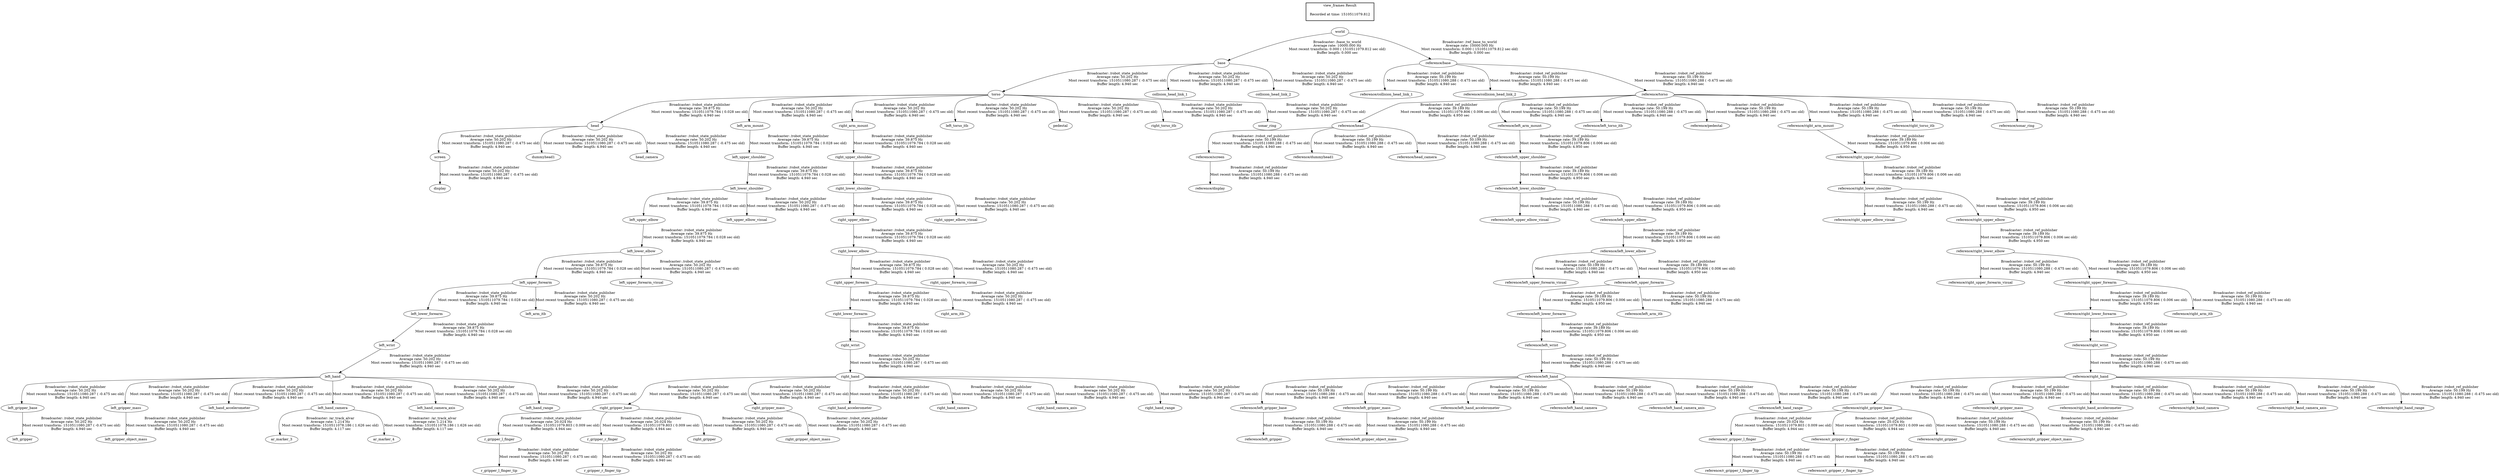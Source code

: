 digraph G {
"world" -> "base"[label="Broadcaster: /base_to_world\nAverage rate: 10000.000 Hz\nMost recent transform: 0.000 ( 1510511079.812 sec old)\nBuffer length: 0.000 sec\n"];
"world" -> "reference/base"[label="Broadcaster: /ref_base_to_world\nAverage rate: 10000.000 Hz\nMost recent transform: 0.000 ( 1510511079.812 sec old)\nBuffer length: 0.000 sec\n"];
"torso" -> "head"[label="Broadcaster: /robot_state_publisher\nAverage rate: 39.875 Hz\nMost recent transform: 1510511079.784 ( 0.028 sec old)\nBuffer length: 4.940 sec\n"];
"base" -> "torso"[label="Broadcaster: /robot_state_publisher\nAverage rate: 50.202 Hz\nMost recent transform: 1510511080.287 ( -0.475 sec old)\nBuffer length: 4.940 sec\n"];
"left_lower_shoulder" -> "left_upper_elbow"[label="Broadcaster: /robot_state_publisher\nAverage rate: 39.875 Hz\nMost recent transform: 1510511079.784 ( 0.028 sec old)\nBuffer length: 4.940 sec\n"];
"left_upper_shoulder" -> "left_lower_shoulder"[label="Broadcaster: /robot_state_publisher\nAverage rate: 39.875 Hz\nMost recent transform: 1510511079.784 ( 0.028 sec old)\nBuffer length: 4.940 sec\n"];
"left_upper_elbow" -> "left_lower_elbow"[label="Broadcaster: /robot_state_publisher\nAverage rate: 39.875 Hz\nMost recent transform: 1510511079.784 ( 0.028 sec old)\nBuffer length: 4.940 sec\n"];
"left_arm_mount" -> "left_upper_shoulder"[label="Broadcaster: /robot_state_publisher\nAverage rate: 39.875 Hz\nMost recent transform: 1510511079.784 ( 0.028 sec old)\nBuffer length: 4.940 sec\n"];
"torso" -> "left_arm_mount"[label="Broadcaster: /robot_state_publisher\nAverage rate: 50.202 Hz\nMost recent transform: 1510511080.287 ( -0.475 sec old)\nBuffer length: 4.940 sec\n"];
"left_lower_elbow" -> "left_upper_forearm"[label="Broadcaster: /robot_state_publisher\nAverage rate: 39.875 Hz\nMost recent transform: 1510511079.784 ( 0.028 sec old)\nBuffer length: 4.940 sec\n"];
"left_upper_forearm" -> "left_lower_forearm"[label="Broadcaster: /robot_state_publisher\nAverage rate: 39.875 Hz\nMost recent transform: 1510511079.784 ( 0.028 sec old)\nBuffer length: 4.940 sec\n"];
"left_lower_forearm" -> "left_wrist"[label="Broadcaster: /robot_state_publisher\nAverage rate: 39.875 Hz\nMost recent transform: 1510511079.784 ( 0.028 sec old)\nBuffer length: 4.940 sec\n"];
"right_lower_shoulder" -> "right_upper_elbow"[label="Broadcaster: /robot_state_publisher\nAverage rate: 39.875 Hz\nMost recent transform: 1510511079.784 ( 0.028 sec old)\nBuffer length: 4.940 sec\n"];
"right_upper_shoulder" -> "right_lower_shoulder"[label="Broadcaster: /robot_state_publisher\nAverage rate: 39.875 Hz\nMost recent transform: 1510511079.784 ( 0.028 sec old)\nBuffer length: 4.940 sec\n"];
"right_upper_elbow" -> "right_lower_elbow"[label="Broadcaster: /robot_state_publisher\nAverage rate: 39.875 Hz\nMost recent transform: 1510511079.784 ( 0.028 sec old)\nBuffer length: 4.940 sec\n"];
"right_arm_mount" -> "right_upper_shoulder"[label="Broadcaster: /robot_state_publisher\nAverage rate: 39.875 Hz\nMost recent transform: 1510511079.784 ( 0.028 sec old)\nBuffer length: 4.940 sec\n"];
"torso" -> "right_arm_mount"[label="Broadcaster: /robot_state_publisher\nAverage rate: 50.202 Hz\nMost recent transform: 1510511080.287 ( -0.475 sec old)\nBuffer length: 4.940 sec\n"];
"right_lower_elbow" -> "right_upper_forearm"[label="Broadcaster: /robot_state_publisher\nAverage rate: 39.875 Hz\nMost recent transform: 1510511079.784 ( 0.028 sec old)\nBuffer length: 4.940 sec\n"];
"right_upper_forearm" -> "right_lower_forearm"[label="Broadcaster: /robot_state_publisher\nAverage rate: 39.875 Hz\nMost recent transform: 1510511079.784 ( 0.028 sec old)\nBuffer length: 4.940 sec\n"];
"right_lower_forearm" -> "right_wrist"[label="Broadcaster: /robot_state_publisher\nAverage rate: 39.875 Hz\nMost recent transform: 1510511079.784 ( 0.028 sec old)\nBuffer length: 4.940 sec\n"];
"reference/base" -> "reference/collision_head_link_1"[label="Broadcaster: /robot_ref_publisher\nAverage rate: 50.199 Hz\nMost recent transform: 1510511080.288 ( -0.475 sec old)\nBuffer length: 4.940 sec\n"];
"reference/base" -> "reference/collision_head_link_2"[label="Broadcaster: /robot_ref_publisher\nAverage rate: 50.199 Hz\nMost recent transform: 1510511080.288 ( -0.475 sec old)\nBuffer length: 4.940 sec\n"];
"reference/screen" -> "reference/display"[label="Broadcaster: /robot_ref_publisher\nAverage rate: 50.199 Hz\nMost recent transform: 1510511080.288 ( -0.475 sec old)\nBuffer length: 4.940 sec\n"];
"reference/head" -> "reference/screen"[label="Broadcaster: /robot_ref_publisher\nAverage rate: 50.199 Hz\nMost recent transform: 1510511080.288 ( -0.475 sec old)\nBuffer length: 4.940 sec\n"];
"reference/head" -> "reference/dummyhead1"[label="Broadcaster: /robot_ref_publisher\nAverage rate: 50.199 Hz\nMost recent transform: 1510511080.288 ( -0.475 sec old)\nBuffer length: 4.940 sec\n"];
"reference/torso" -> "reference/head"[label="Broadcaster: /robot_ref_publisher\nAverage rate: 39.189 Hz\nMost recent transform: 1510511079.806 ( 0.006 sec old)\nBuffer length: 4.950 sec\n"];
"reference/head" -> "reference/head_camera"[label="Broadcaster: /robot_ref_publisher\nAverage rate: 50.199 Hz\nMost recent transform: 1510511080.288 ( -0.475 sec old)\nBuffer length: 4.940 sec\n"];
"reference/left_lower_shoulder" -> "reference/left_upper_elbow_visual"[label="Broadcaster: /robot_ref_publisher\nAverage rate: 50.199 Hz\nMost recent transform: 1510511080.288 ( -0.475 sec old)\nBuffer length: 4.940 sec\n"];
"reference/left_upper_shoulder" -> "reference/left_lower_shoulder"[label="Broadcaster: /robot_ref_publisher\nAverage rate: 39.189 Hz\nMost recent transform: 1510511079.806 ( 0.006 sec old)\nBuffer length: 4.950 sec\n"];
"reference/left_gripper_base" -> "reference/left_gripper"[label="Broadcaster: /robot_ref_publisher\nAverage rate: 50.199 Hz\nMost recent transform: 1510511080.288 ( -0.475 sec old)\nBuffer length: 4.940 sec\n"];
"reference/left_hand" -> "reference/left_gripper_base"[label="Broadcaster: /robot_ref_publisher\nAverage rate: 50.199 Hz\nMost recent transform: 1510511080.288 ( -0.475 sec old)\nBuffer length: 4.940 sec\n"];
"reference/left_wrist" -> "reference/left_hand"[label="Broadcaster: /robot_ref_publisher\nAverage rate: 50.199 Hz\nMost recent transform: 1510511080.288 ( -0.475 sec old)\nBuffer length: 4.940 sec\n"];
"reference/left_hand" -> "reference/left_gripper_mass"[label="Broadcaster: /robot_ref_publisher\nAverage rate: 50.199 Hz\nMost recent transform: 1510511080.288 ( -0.475 sec old)\nBuffer length: 4.940 sec\n"];
"reference/left_gripper_mass" -> "reference/left_gripper_object_mass"[label="Broadcaster: /robot_ref_publisher\nAverage rate: 50.199 Hz\nMost recent transform: 1510511080.288 ( -0.475 sec old)\nBuffer length: 4.940 sec\n"];
"reference/left_lower_forearm" -> "reference/left_wrist"[label="Broadcaster: /robot_ref_publisher\nAverage rate: 39.189 Hz\nMost recent transform: 1510511079.806 ( 0.006 sec old)\nBuffer length: 4.950 sec\n"];
"reference/left_hand" -> "reference/left_hand_accelerometer"[label="Broadcaster: /robot_ref_publisher\nAverage rate: 50.199 Hz\nMost recent transform: 1510511080.288 ( -0.475 sec old)\nBuffer length: 4.940 sec\n"];
"reference/left_hand" -> "reference/left_hand_camera"[label="Broadcaster: /robot_ref_publisher\nAverage rate: 50.199 Hz\nMost recent transform: 1510511080.288 ( -0.475 sec old)\nBuffer length: 4.940 sec\n"];
"reference/left_hand" -> "reference/left_hand_camera_axis"[label="Broadcaster: /robot_ref_publisher\nAverage rate: 50.199 Hz\nMost recent transform: 1510511080.288 ( -0.475 sec old)\nBuffer length: 4.940 sec\n"];
"reference/left_hand" -> "reference/left_hand_range"[label="Broadcaster: /robot_ref_publisher\nAverage rate: 50.199 Hz\nMost recent transform: 1510511080.288 ( -0.475 sec old)\nBuffer length: 4.940 sec\n"];
"reference/torso" -> "reference/left_arm_mount"[label="Broadcaster: /robot_ref_publisher\nAverage rate: 50.199 Hz\nMost recent transform: 1510511080.288 ( -0.475 sec old)\nBuffer length: 4.940 sec\n"];
"reference/base" -> "reference/torso"[label="Broadcaster: /robot_ref_publisher\nAverage rate: 50.199 Hz\nMost recent transform: 1510511080.288 ( -0.475 sec old)\nBuffer length: 4.940 sec\n"];
"reference/torso" -> "reference/left_torso_itb"[label="Broadcaster: /robot_ref_publisher\nAverage rate: 50.199 Hz\nMost recent transform: 1510511080.288 ( -0.475 sec old)\nBuffer length: 4.940 sec\n"];
"reference/left_lower_elbow" -> "reference/left_upper_forearm_visual"[label="Broadcaster: /robot_ref_publisher\nAverage rate: 50.199 Hz\nMost recent transform: 1510511080.288 ( -0.475 sec old)\nBuffer length: 4.940 sec\n"];
"reference/left_upper_elbow" -> "reference/left_lower_elbow"[label="Broadcaster: /robot_ref_publisher\nAverage rate: 39.189 Hz\nMost recent transform: 1510511079.806 ( 0.006 sec old)\nBuffer length: 4.950 sec\n"];
"reference/left_upper_forearm" -> "reference/left_arm_itb"[label="Broadcaster: /robot_ref_publisher\nAverage rate: 50.199 Hz\nMost recent transform: 1510511080.288 ( -0.475 sec old)\nBuffer length: 4.940 sec\n"];
"reference/left_lower_elbow" -> "reference/left_upper_forearm"[label="Broadcaster: /robot_ref_publisher\nAverage rate: 39.189 Hz\nMost recent transform: 1510511079.806 ( 0.006 sec old)\nBuffer length: 4.950 sec\n"];
"reference/torso" -> "reference/pedestal"[label="Broadcaster: /robot_ref_publisher\nAverage rate: 50.199 Hz\nMost recent transform: 1510511080.288 ( -0.475 sec old)\nBuffer length: 4.940 sec\n"];
"reference/r_gripper_l_finger" -> "reference/r_gripper_l_finger_tip"[label="Broadcaster: /robot_ref_publisher\nAverage rate: 50.199 Hz\nMost recent transform: 1510511080.288 ( -0.475 sec old)\nBuffer length: 4.940 sec\n"];
"reference/right_gripper_base" -> "reference/r_gripper_l_finger"[label="Broadcaster: /robot_ref_publisher\nAverage rate: 20.024 Hz\nMost recent transform: 1510511079.803 ( 0.009 sec old)\nBuffer length: 4.944 sec\n"];
"reference/r_gripper_r_finger" -> "reference/r_gripper_r_finger_tip"[label="Broadcaster: /robot_ref_publisher\nAverage rate: 50.199 Hz\nMost recent transform: 1510511080.288 ( -0.475 sec old)\nBuffer length: 4.940 sec\n"];
"reference/right_gripper_base" -> "reference/r_gripper_r_finger"[label="Broadcaster: /robot_ref_publisher\nAverage rate: 20.024 Hz\nMost recent transform: 1510511079.803 ( 0.009 sec old)\nBuffer length: 4.944 sec\n"];
"reference/right_lower_shoulder" -> "reference/right_upper_elbow_visual"[label="Broadcaster: /robot_ref_publisher\nAverage rate: 50.199 Hz\nMost recent transform: 1510511080.288 ( -0.475 sec old)\nBuffer length: 4.940 sec\n"];
"reference/right_upper_shoulder" -> "reference/right_lower_shoulder"[label="Broadcaster: /robot_ref_publisher\nAverage rate: 39.189 Hz\nMost recent transform: 1510511079.806 ( 0.006 sec old)\nBuffer length: 4.950 sec\n"];
"reference/right_gripper_base" -> "reference/right_gripper"[label="Broadcaster: /robot_ref_publisher\nAverage rate: 50.199 Hz\nMost recent transform: 1510511080.288 ( -0.475 sec old)\nBuffer length: 4.940 sec\n"];
"reference/right_hand" -> "reference/right_gripper_base"[label="Broadcaster: /robot_ref_publisher\nAverage rate: 50.199 Hz\nMost recent transform: 1510511080.288 ( -0.475 sec old)\nBuffer length: 4.940 sec\n"];
"reference/right_wrist" -> "reference/right_hand"[label="Broadcaster: /robot_ref_publisher\nAverage rate: 50.199 Hz\nMost recent transform: 1510511080.288 ( -0.475 sec old)\nBuffer length: 4.940 sec\n"];
"reference/right_hand" -> "reference/right_gripper_mass"[label="Broadcaster: /robot_ref_publisher\nAverage rate: 50.199 Hz\nMost recent transform: 1510511080.288 ( -0.475 sec old)\nBuffer length: 4.940 sec\n"];
"reference/right_gripper_mass" -> "reference/right_gripper_object_mass"[label="Broadcaster: /robot_ref_publisher\nAverage rate: 50.199 Hz\nMost recent transform: 1510511080.288 ( -0.475 sec old)\nBuffer length: 4.940 sec\n"];
"reference/right_lower_forearm" -> "reference/right_wrist"[label="Broadcaster: /robot_ref_publisher\nAverage rate: 39.189 Hz\nMost recent transform: 1510511079.806 ( 0.006 sec old)\nBuffer length: 4.950 sec\n"];
"reference/right_hand" -> "reference/right_hand_accelerometer"[label="Broadcaster: /robot_ref_publisher\nAverage rate: 50.199 Hz\nMost recent transform: 1510511080.288 ( -0.475 sec old)\nBuffer length: 4.940 sec\n"];
"reference/right_hand" -> "reference/right_hand_camera"[label="Broadcaster: /robot_ref_publisher\nAverage rate: 50.199 Hz\nMost recent transform: 1510511080.288 ( -0.475 sec old)\nBuffer length: 4.940 sec\n"];
"reference/right_hand" -> "reference/right_hand_camera_axis"[label="Broadcaster: /robot_ref_publisher\nAverage rate: 50.199 Hz\nMost recent transform: 1510511080.288 ( -0.475 sec old)\nBuffer length: 4.940 sec\n"];
"reference/right_hand" -> "reference/right_hand_range"[label="Broadcaster: /robot_ref_publisher\nAverage rate: 50.199 Hz\nMost recent transform: 1510511080.288 ( -0.475 sec old)\nBuffer length: 4.940 sec\n"];
"reference/torso" -> "reference/right_arm_mount"[label="Broadcaster: /robot_ref_publisher\nAverage rate: 50.199 Hz\nMost recent transform: 1510511080.288 ( -0.475 sec old)\nBuffer length: 4.940 sec\n"];
"reference/torso" -> "reference/right_torso_itb"[label="Broadcaster: /robot_ref_publisher\nAverage rate: 50.199 Hz\nMost recent transform: 1510511080.288 ( -0.475 sec old)\nBuffer length: 4.940 sec\n"];
"reference/right_lower_elbow" -> "reference/right_upper_forearm_visual"[label="Broadcaster: /robot_ref_publisher\nAverage rate: 50.199 Hz\nMost recent transform: 1510511080.288 ( -0.475 sec old)\nBuffer length: 4.940 sec\n"];
"reference/right_upper_elbow" -> "reference/right_lower_elbow"[label="Broadcaster: /robot_ref_publisher\nAverage rate: 39.189 Hz\nMost recent transform: 1510511079.806 ( 0.006 sec old)\nBuffer length: 4.950 sec\n"];
"reference/right_upper_forearm" -> "reference/right_arm_itb"[label="Broadcaster: /robot_ref_publisher\nAverage rate: 50.199 Hz\nMost recent transform: 1510511080.288 ( -0.475 sec old)\nBuffer length: 4.940 sec\n"];
"reference/right_lower_elbow" -> "reference/right_upper_forearm"[label="Broadcaster: /robot_ref_publisher\nAverage rate: 39.189 Hz\nMost recent transform: 1510511079.806 ( 0.006 sec old)\nBuffer length: 4.950 sec\n"];
"reference/torso" -> "reference/sonar_ring"[label="Broadcaster: /robot_ref_publisher\nAverage rate: 50.199 Hz\nMost recent transform: 1510511080.288 ( -0.475 sec old)\nBuffer length: 4.940 sec\n"];
"base" -> "collision_head_link_1"[label="Broadcaster: /robot_state_publisher\nAverage rate: 50.202 Hz\nMost recent transform: 1510511080.287 ( -0.475 sec old)\nBuffer length: 4.940 sec\n"];
"base" -> "collision_head_link_2"[label="Broadcaster: /robot_state_publisher\nAverage rate: 50.202 Hz\nMost recent transform: 1510511080.287 ( -0.475 sec old)\nBuffer length: 4.940 sec\n"];
"screen" -> "display"[label="Broadcaster: /robot_state_publisher\nAverage rate: 50.202 Hz\nMost recent transform: 1510511080.287 ( -0.475 sec old)\nBuffer length: 4.940 sec\n"];
"head" -> "screen"[label="Broadcaster: /robot_state_publisher\nAverage rate: 50.202 Hz\nMost recent transform: 1510511080.287 ( -0.475 sec old)\nBuffer length: 4.940 sec\n"];
"head" -> "dummyhead1"[label="Broadcaster: /robot_state_publisher\nAverage rate: 50.202 Hz\nMost recent transform: 1510511080.287 ( -0.475 sec old)\nBuffer length: 4.940 sec\n"];
"head" -> "head_camera"[label="Broadcaster: /robot_state_publisher\nAverage rate: 50.202 Hz\nMost recent transform: 1510511080.287 ( -0.475 sec old)\nBuffer length: 4.940 sec\n"];
"left_lower_shoulder" -> "left_upper_elbow_visual"[label="Broadcaster: /robot_state_publisher\nAverage rate: 50.202 Hz\nMost recent transform: 1510511080.287 ( -0.475 sec old)\nBuffer length: 4.940 sec\n"];
"left_gripper_base" -> "left_gripper"[label="Broadcaster: /robot_state_publisher\nAverage rate: 50.202 Hz\nMost recent transform: 1510511080.287 ( -0.475 sec old)\nBuffer length: 4.940 sec\n"];
"left_hand" -> "left_gripper_base"[label="Broadcaster: /robot_state_publisher\nAverage rate: 50.202 Hz\nMost recent transform: 1510511080.287 ( -0.475 sec old)\nBuffer length: 4.940 sec\n"];
"left_wrist" -> "left_hand"[label="Broadcaster: /robot_state_publisher\nAverage rate: 50.202 Hz\nMost recent transform: 1510511080.287 ( -0.475 sec old)\nBuffer length: 4.940 sec\n"];
"left_hand" -> "left_gripper_mass"[label="Broadcaster: /robot_state_publisher\nAverage rate: 50.202 Hz\nMost recent transform: 1510511080.287 ( -0.475 sec old)\nBuffer length: 4.940 sec\n"];
"left_gripper_mass" -> "left_gripper_object_mass"[label="Broadcaster: /robot_state_publisher\nAverage rate: 50.202 Hz\nMost recent transform: 1510511080.287 ( -0.475 sec old)\nBuffer length: 4.940 sec\n"];
"left_hand" -> "left_hand_accelerometer"[label="Broadcaster: /robot_state_publisher\nAverage rate: 50.202 Hz\nMost recent transform: 1510511080.287 ( -0.475 sec old)\nBuffer length: 4.940 sec\n"];
"left_hand" -> "left_hand_camera"[label="Broadcaster: /robot_state_publisher\nAverage rate: 50.202 Hz\nMost recent transform: 1510511080.287 ( -0.475 sec old)\nBuffer length: 4.940 sec\n"];
"left_hand" -> "left_hand_camera_axis"[label="Broadcaster: /robot_state_publisher\nAverage rate: 50.202 Hz\nMost recent transform: 1510511080.287 ( -0.475 sec old)\nBuffer length: 4.940 sec\n"];
"left_hand" -> "left_hand_range"[label="Broadcaster: /robot_state_publisher\nAverage rate: 50.202 Hz\nMost recent transform: 1510511080.287 ( -0.475 sec old)\nBuffer length: 4.940 sec\n"];
"torso" -> "left_torso_itb"[label="Broadcaster: /robot_state_publisher\nAverage rate: 50.202 Hz\nMost recent transform: 1510511080.287 ( -0.475 sec old)\nBuffer length: 4.940 sec\n"];
"left_lower_elbow" -> "left_upper_forearm_visual"[label="Broadcaster: /robot_state_publisher\nAverage rate: 50.202 Hz\nMost recent transform: 1510511080.287 ( -0.475 sec old)\nBuffer length: 4.940 sec\n"];
"left_upper_forearm" -> "left_arm_itb"[label="Broadcaster: /robot_state_publisher\nAverage rate: 50.202 Hz\nMost recent transform: 1510511080.287 ( -0.475 sec old)\nBuffer length: 4.940 sec\n"];
"torso" -> "pedestal"[label="Broadcaster: /robot_state_publisher\nAverage rate: 50.202 Hz\nMost recent transform: 1510511080.287 ( -0.475 sec old)\nBuffer length: 4.940 sec\n"];
"r_gripper_l_finger" -> "r_gripper_l_finger_tip"[label="Broadcaster: /robot_state_publisher\nAverage rate: 50.202 Hz\nMost recent transform: 1510511080.287 ( -0.475 sec old)\nBuffer length: 4.940 sec\n"];
"right_gripper_base" -> "r_gripper_l_finger"[label="Broadcaster: /robot_state_publisher\nAverage rate: 20.024 Hz\nMost recent transform: 1510511079.803 ( 0.009 sec old)\nBuffer length: 4.944 sec\n"];
"r_gripper_r_finger" -> "r_gripper_r_finger_tip"[label="Broadcaster: /robot_state_publisher\nAverage rate: 50.202 Hz\nMost recent transform: 1510511080.287 ( -0.475 sec old)\nBuffer length: 4.940 sec\n"];
"right_gripper_base" -> "r_gripper_r_finger"[label="Broadcaster: /robot_state_publisher\nAverage rate: 20.024 Hz\nMost recent transform: 1510511079.803 ( 0.009 sec old)\nBuffer length: 4.944 sec\n"];
"right_lower_shoulder" -> "right_upper_elbow_visual"[label="Broadcaster: /robot_state_publisher\nAverage rate: 50.202 Hz\nMost recent transform: 1510511080.287 ( -0.475 sec old)\nBuffer length: 4.940 sec\n"];
"right_gripper_base" -> "right_gripper"[label="Broadcaster: /robot_state_publisher\nAverage rate: 50.202 Hz\nMost recent transform: 1510511080.287 ( -0.475 sec old)\nBuffer length: 4.940 sec\n"];
"right_hand" -> "right_gripper_base"[label="Broadcaster: /robot_state_publisher\nAverage rate: 50.202 Hz\nMost recent transform: 1510511080.287 ( -0.475 sec old)\nBuffer length: 4.940 sec\n"];
"right_wrist" -> "right_hand"[label="Broadcaster: /robot_state_publisher\nAverage rate: 50.202 Hz\nMost recent transform: 1510511080.287 ( -0.475 sec old)\nBuffer length: 4.940 sec\n"];
"right_hand" -> "right_gripper_mass"[label="Broadcaster: /robot_state_publisher\nAverage rate: 50.202 Hz\nMost recent transform: 1510511080.287 ( -0.475 sec old)\nBuffer length: 4.940 sec\n"];
"right_gripper_mass" -> "right_gripper_object_mass"[label="Broadcaster: /robot_state_publisher\nAverage rate: 50.202 Hz\nMost recent transform: 1510511080.287 ( -0.475 sec old)\nBuffer length: 4.940 sec\n"];
"right_hand" -> "right_hand_accelerometer"[label="Broadcaster: /robot_state_publisher\nAverage rate: 50.202 Hz\nMost recent transform: 1510511080.287 ( -0.475 sec old)\nBuffer length: 4.940 sec\n"];
"right_hand" -> "right_hand_camera"[label="Broadcaster: /robot_state_publisher\nAverage rate: 50.202 Hz\nMost recent transform: 1510511080.287 ( -0.475 sec old)\nBuffer length: 4.940 sec\n"];
"right_hand" -> "right_hand_camera_axis"[label="Broadcaster: /robot_state_publisher\nAverage rate: 50.202 Hz\nMost recent transform: 1510511080.287 ( -0.475 sec old)\nBuffer length: 4.940 sec\n"];
"right_hand" -> "right_hand_range"[label="Broadcaster: /robot_state_publisher\nAverage rate: 50.202 Hz\nMost recent transform: 1510511080.287 ( -0.475 sec old)\nBuffer length: 4.940 sec\n"];
"torso" -> "right_torso_itb"[label="Broadcaster: /robot_state_publisher\nAverage rate: 50.202 Hz\nMost recent transform: 1510511080.287 ( -0.475 sec old)\nBuffer length: 4.940 sec\n"];
"right_lower_elbow" -> "right_upper_forearm_visual"[label="Broadcaster: /robot_state_publisher\nAverage rate: 50.202 Hz\nMost recent transform: 1510511080.287 ( -0.475 sec old)\nBuffer length: 4.940 sec\n"];
"right_upper_forearm" -> "right_arm_itb"[label="Broadcaster: /robot_state_publisher\nAverage rate: 50.202 Hz\nMost recent transform: 1510511080.287 ( -0.475 sec old)\nBuffer length: 4.940 sec\n"];
"torso" -> "sonar_ring"[label="Broadcaster: /robot_state_publisher\nAverage rate: 50.202 Hz\nMost recent transform: 1510511080.287 ( -0.475 sec old)\nBuffer length: 4.940 sec\n"];
"reference/left_lower_shoulder" -> "reference/left_upper_elbow"[label="Broadcaster: /robot_ref_publisher\nAverage rate: 39.189 Hz\nMost recent transform: 1510511079.806 ( 0.006 sec old)\nBuffer length: 4.950 sec\n"];
"reference/left_arm_mount" -> "reference/left_upper_shoulder"[label="Broadcaster: /robot_ref_publisher\nAverage rate: 39.189 Hz\nMost recent transform: 1510511079.806 ( 0.006 sec old)\nBuffer length: 4.950 sec\n"];
"reference/left_upper_forearm" -> "reference/left_lower_forearm"[label="Broadcaster: /robot_ref_publisher\nAverage rate: 39.189 Hz\nMost recent transform: 1510511079.806 ( 0.006 sec old)\nBuffer length: 4.950 sec\n"];
"reference/right_lower_shoulder" -> "reference/right_upper_elbow"[label="Broadcaster: /robot_ref_publisher\nAverage rate: 39.189 Hz\nMost recent transform: 1510511079.806 ( 0.006 sec old)\nBuffer length: 4.950 sec\n"];
"reference/right_arm_mount" -> "reference/right_upper_shoulder"[label="Broadcaster: /robot_ref_publisher\nAverage rate: 39.189 Hz\nMost recent transform: 1510511079.806 ( 0.006 sec old)\nBuffer length: 4.950 sec\n"];
"reference/right_upper_forearm" -> "reference/right_lower_forearm"[label="Broadcaster: /robot_ref_publisher\nAverage rate: 39.189 Hz\nMost recent transform: 1510511079.806 ( 0.006 sec old)\nBuffer length: 4.950 sec\n"];
"left_hand_camera" -> "ar_marker_3"[label="Broadcaster: /ar_track_alvar\nAverage rate: 1.214 Hz\nMost recent transform: 1510511078.186 ( 1.626 sec old)\nBuffer length: 4.117 sec\n"];
"left_hand_camera" -> "ar_marker_4"[label="Broadcaster: /ar_track_alvar\nAverage rate: 1.214 Hz\nMost recent transform: 1510511078.186 ( 1.626 sec old)\nBuffer length: 4.117 sec\n"];
edge [style=invis];
 subgraph cluster_legend { style=bold; color=black; label ="view_frames Result";
"Recorded at time: 1510511079.812"[ shape=plaintext ] ;
 }->"world";
}